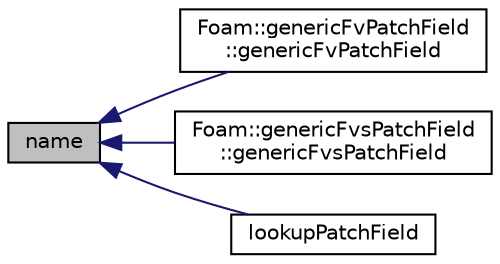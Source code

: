 digraph "name"
{
  bgcolor="transparent";
  edge [fontname="Helvetica",fontsize="10",labelfontname="Helvetica",labelfontsize="10"];
  node [fontname="Helvetica",fontsize="10",shape=record];
  rankdir="LR";
  Node1 [label="name",height=0.2,width=0.4,color="black", fillcolor="grey75", style="filled" fontcolor="black"];
  Node1 -> Node2 [dir="back",color="midnightblue",fontsize="10",style="solid",fontname="Helvetica"];
  Node2 [label="Foam::genericFvPatchField\l::genericFvPatchField",height=0.2,width=0.4,color="black",URL="$classFoam_1_1genericFvPatchField.html#ab55dc2b31f5662bc962bd4138a1f8614",tooltip="Construct from patch and internal field. "];
  Node1 -> Node3 [dir="back",color="midnightblue",fontsize="10",style="solid",fontname="Helvetica"];
  Node3 [label="Foam::genericFvsPatchField\l::genericFvsPatchField",height=0.2,width=0.4,color="black",URL="$classFoam_1_1genericFvsPatchField.html#a947baad2d4894b777105e5b7fc26ed6c",tooltip="Construct from patch and internal field. "];
  Node1 -> Node4 [dir="back",color="midnightblue",fontsize="10",style="solid",fontname="Helvetica"];
  Node4 [label="lookupPatchField",height=0.2,width=0.4,color="black",URL="$classFoam_1_1fvPatch.html#ad5f2257b16aa2a96260be2e473cec9ff",tooltip="Lookup and return the patchField of the named field from the local objectRegistry. "];
}
